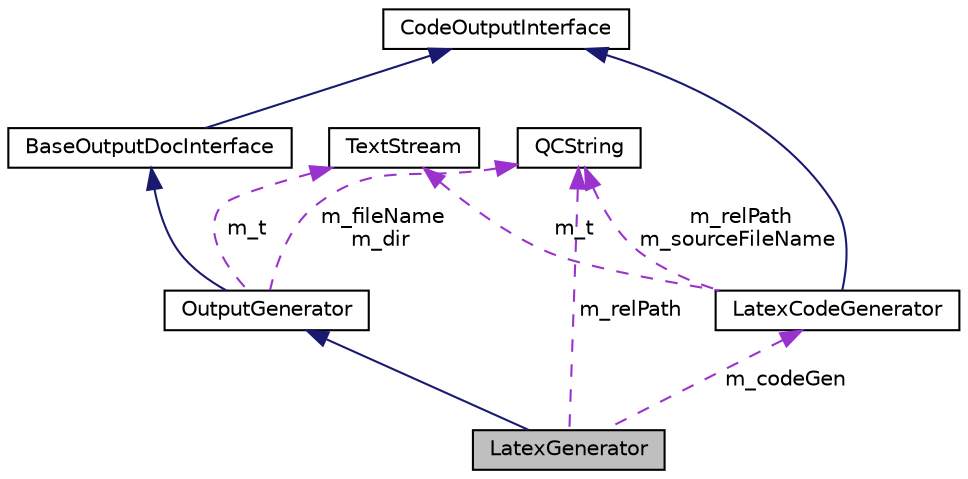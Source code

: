digraph "LatexGenerator"
{
 // INTERACTIVE_SVG=YES
 // LATEX_PDF_SIZE
  edge [fontname="Helvetica",fontsize="10",labelfontname="Helvetica",labelfontsize="10"];
  node [fontname="Helvetica",fontsize="10",shape=record];
  Node1 [label="LatexGenerator",height=0.2,width=0.4,color="black", fillcolor="grey75", style="filled", fontcolor="black",tooltip="Generator for LaTeX output."];
  Node2 -> Node1 [dir="back",color="midnightblue",fontsize="10",style="solid",fontname="Helvetica"];
  Node2 [label="OutputGenerator",height=0.2,width=0.4,color="black", fillcolor="white", style="filled",URL="$d3/d8e/class_output_generator.html",tooltip="Abstract output generator."];
  Node3 -> Node2 [dir="back",color="midnightblue",fontsize="10",style="solid",fontname="Helvetica"];
  Node3 [label="BaseOutputDocInterface",height=0.2,width=0.4,color="black", fillcolor="white", style="filled",URL="$df/d27/class_base_output_doc_interface.html",tooltip="Base Interface used for generating output outside of the comment blocks."];
  Node4 -> Node3 [dir="back",color="midnightblue",fontsize="10",style="solid",fontname="Helvetica"];
  Node4 [label="CodeOutputInterface",height=0.2,width=0.4,color="black", fillcolor="white", style="filled",URL="$d5/d9c/class_code_output_interface.html",tooltip="Output interface for code parser."];
  Node5 -> Node2 [dir="back",color="darkorchid3",fontsize="10",style="dashed",label=" m_fileName\nm_dir" ,fontname="Helvetica"];
  Node5 [label="QCString",height=0.2,width=0.4,color="black", fillcolor="white", style="filled",URL="$d9/d45/class_q_c_string.html",tooltip="This is an alternative implementation of QCString."];
  Node6 -> Node2 [dir="back",color="darkorchid3",fontsize="10",style="dashed",label=" m_t" ,fontname="Helvetica"];
  Node6 [label="TextStream",height=0.2,width=0.4,color="black", fillcolor="white", style="filled",URL="$d3/d30/class_text_stream.html",tooltip="Text streaming class that buffers data."];
  Node5 -> Node1 [dir="back",color="darkorchid3",fontsize="10",style="dashed",label=" m_relPath" ,fontname="Helvetica"];
  Node7 -> Node1 [dir="back",color="darkorchid3",fontsize="10",style="dashed",label=" m_codeGen" ,fontname="Helvetica"];
  Node7 [label="LatexCodeGenerator",height=0.2,width=0.4,color="black", fillcolor="white", style="filled",URL="$d0/d37/class_latex_code_generator.html",tooltip=" "];
  Node4 -> Node7 [dir="back",color="midnightblue",fontsize="10",style="solid",fontname="Helvetica"];
  Node5 -> Node7 [dir="back",color="darkorchid3",fontsize="10",style="dashed",label=" m_relPath\nm_sourceFileName" ,fontname="Helvetica"];
  Node6 -> Node7 [dir="back",color="darkorchid3",fontsize="10",style="dashed",label=" m_t" ,fontname="Helvetica"];
}
